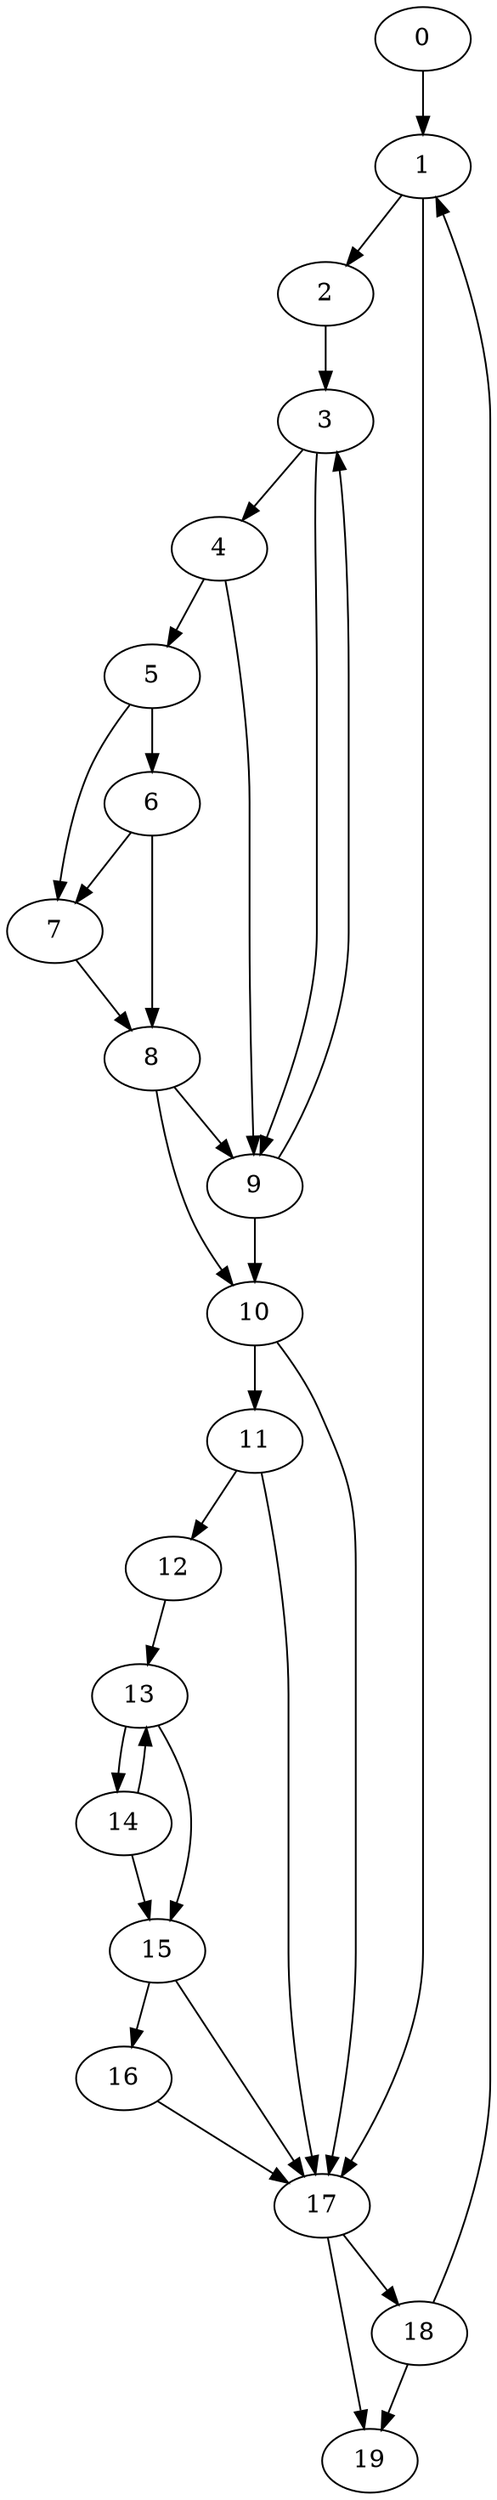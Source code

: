 digraph {
	0
	1
	2
	3
	4
	5
	6
	7
	8
	9
	10
	11
	12
	13
	14
	15
	16
	17
	18
	19
	0 -> 1
	18 -> 1
	6 -> 8
	7 -> 8
	10 -> 11
	13 -> 15
	14 -> 15
	16 -> 17
	1 -> 17
	10 -> 17
	11 -> 17
	15 -> 17
	17 -> 19
	18 -> 19
	2 -> 3
	9 -> 3
	3 -> 4
	3 -> 9
	4 -> 9
	8 -> 9
	15 -> 16
	17 -> 18
	5 -> 6
	5 -> 7
	6 -> 7
	12 -> 13
	14 -> 13
	13 -> 14
	1 -> 2
	4 -> 5
	8 -> 10
	9 -> 10
	11 -> 12
}
